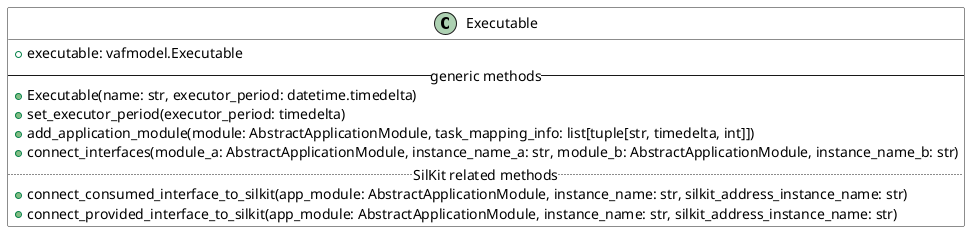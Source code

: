 @startuml cac-cd_executable
skinparam  class {
    BackgroundColor  #FFFFFF
}

class Executable {
    + executable: vafmodel.Executable
    --  generic methods --
    + Executable(name: str, executor_period: datetime.timedelta)
    + set_executor_period(executor_period: timedelta)
    + add_application_module(module: AbstractApplicationModule, task_mapping_info: list[tuple[str, timedelta, int]])
    + connect_interfaces(module_a: AbstractApplicationModule, instance_name_a: str, module_b: AbstractApplicationModule, instance_name_b: str)
    .. SilKit related methods ..
    + connect_consumed_interface_to_silkit(app_module: AbstractApplicationModule, instance_name: str, silkit_address_instance_name: str)
    + connect_provided_interface_to_silkit(app_module: AbstractApplicationModule, instance_name: str, silkit_address_instance_name: str)
}
@enduml
